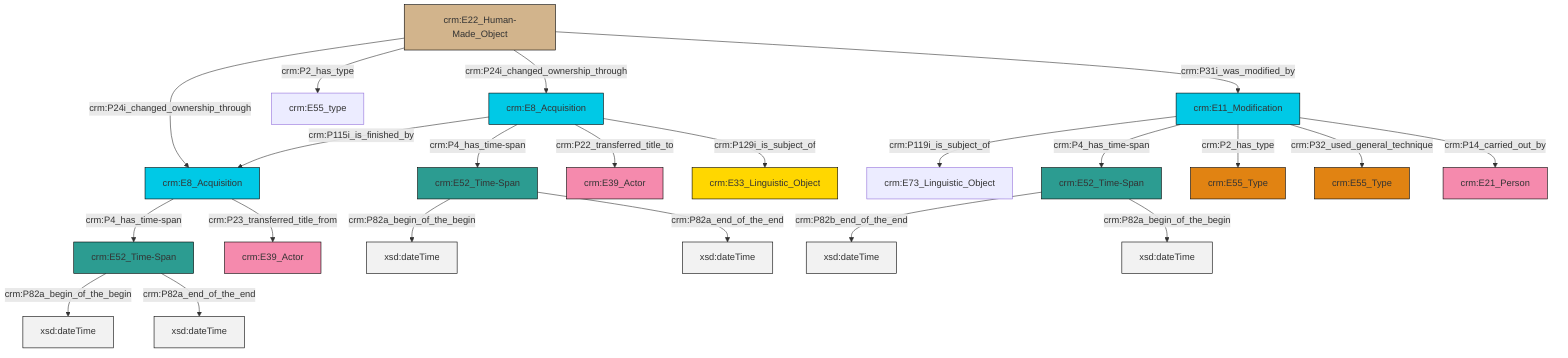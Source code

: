 graph TD
classDef Literal fill:#f2f2f2,stroke:#000000;
classDef CRM_Entity fill:#FFFFFF,stroke:#000000;
classDef Temporal_Entity fill:#00C9E6, stroke:#000000;
classDef Type fill:#E18312, stroke:#000000;
classDef Time-Span fill:#2C9C91, stroke:#000000;
classDef Appellation fill:#FFEB7F, stroke:#000000;
classDef Place fill:#008836, stroke:#000000;
classDef Persistent_Item fill:#B266B2, stroke:#000000;
classDef Conceptual_Object fill:#FFD700, stroke:#000000;
classDef Physical_Thing fill:#D2B48C, stroke:#000000;
classDef Actor fill:#f58aad, stroke:#000000;
classDef PC_Classes fill:#4ce600, stroke:#000000;
classDef Multi fill:#cccccc,stroke:#000000;

2["crm:E22_Human-Made_Object"]:::Physical_Thing -->|crm:P24i_changed_ownership_through| 3["crm:E8_Acquisition"]:::Temporal_Entity
2["crm:E22_Human-Made_Object"]:::Physical_Thing -->|crm:P2_has_type| 4["crm:E55_type"]:::Default
3["crm:E8_Acquisition"]:::Temporal_Entity -->|crm:P4_has_time-span| 7["crm:E52_Time-Span"]:::Time-Span
9["crm:E8_Acquisition"]:::Temporal_Entity -->|crm:P115i_is_finished_by| 3["crm:E8_Acquisition"]:::Temporal_Entity
2["crm:E22_Human-Made_Object"]:::Physical_Thing -->|crm:P24i_changed_ownership_through| 9["crm:E8_Acquisition"]:::Temporal_Entity
9["crm:E8_Acquisition"]:::Temporal_Entity -->|crm:P4_has_time-span| 11["crm:E52_Time-Span"]:::Time-Span
12["crm:E11_Modification"]:::Temporal_Entity -->|crm:P119i_is_subject_of| 13["crm:E73_Linguistic_Object"]:::Default
5["crm:E52_Time-Span"]:::Time-Span -->|crm:P82b_end_of_the_end| 14[xsd:dateTime]:::Literal
3["crm:E8_Acquisition"]:::Temporal_Entity -->|crm:P23_transferred_title_from| 0["crm:E39_Actor"]:::Actor
12["crm:E11_Modification"]:::Temporal_Entity -->|crm:P4_has_time-span| 5["crm:E52_Time-Span"]:::Time-Span
7["crm:E52_Time-Span"]:::Time-Span -->|crm:P82a_begin_of_the_begin| 19[xsd:dateTime]:::Literal
11["crm:E52_Time-Span"]:::Time-Span -->|crm:P82a_begin_of_the_begin| 22[xsd:dateTime]:::Literal
9["crm:E8_Acquisition"]:::Temporal_Entity -->|crm:P22_transferred_title_to| 15["crm:E39_Actor"]:::Actor
9["crm:E8_Acquisition"]:::Temporal_Entity -->|crm:P129i_is_subject_of| 20["crm:E33_Linguistic_Object"]:::Conceptual_Object
11["crm:E52_Time-Span"]:::Time-Span -->|crm:P82a_end_of_the_end| 25[xsd:dateTime]:::Literal
12["crm:E11_Modification"]:::Temporal_Entity -->|crm:P2_has_type| 27["crm:E55_Type"]:::Type
12["crm:E11_Modification"]:::Temporal_Entity -->|crm:P32_used_general_technique| 17["crm:E55_Type"]:::Type
5["crm:E52_Time-Span"]:::Time-Span -->|crm:P82a_begin_of_the_begin| 29[xsd:dateTime]:::Literal
2["crm:E22_Human-Made_Object"]:::Physical_Thing -->|crm:P31i_was_modified_by| 12["crm:E11_Modification"]:::Temporal_Entity
12["crm:E11_Modification"]:::Temporal_Entity -->|crm:P14_carried_out_by| 23["crm:E21_Person"]:::Actor
7["crm:E52_Time-Span"]:::Time-Span -->|crm:P82a_end_of_the_end| 34[xsd:dateTime]:::Literal
